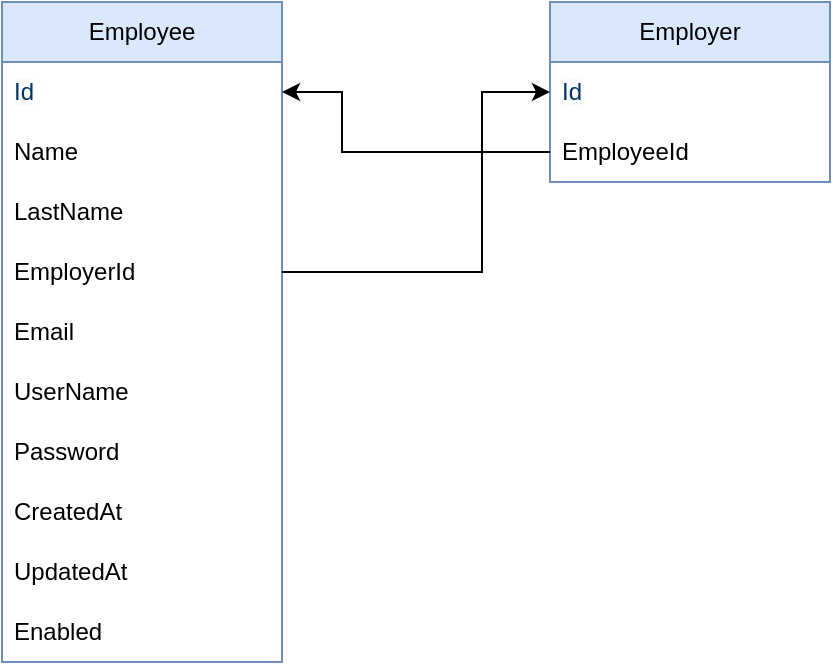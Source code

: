 <mxfile version="21.7.5" type="github">
  <diagram name="Page-1" id="nNG_6_WsMyUyyYK26ITY">
    <mxGraphModel dx="1434" dy="-342" grid="1" gridSize="10" guides="1" tooltips="1" connect="1" arrows="1" fold="1" page="1" pageScale="1" pageWidth="827" pageHeight="1169" math="0" shadow="0">
      <root>
        <mxCell id="0" />
        <mxCell id="1" parent="0" />
        <mxCell id="cTG8TT-CYURO8lf3ZIvo-1" value="Employee" style="swimlane;fontStyle=0;childLayout=stackLayout;horizontal=1;startSize=30;horizontalStack=0;resizeParent=1;resizeParentMax=0;resizeLast=0;collapsible=1;marginBottom=0;whiteSpace=wrap;html=1;fillColor=#dae8fc;strokeColor=#6c8ebf;" parent="1" vertex="1">
          <mxGeometry y="1169" width="140" height="330" as="geometry" />
        </mxCell>
        <mxCell id="cTG8TT-CYURO8lf3ZIvo-2" value="&lt;span style=&quot;caret-color: rgb(0, 51, 102); color: rgb(0, 51, 102); font-family: Helvetica; font-size: 12px; font-style: normal; font-variant-caps: normal; font-weight: 400; letter-spacing: normal; text-align: left; text-indent: 0px; text-transform: none; word-spacing: 0px; -webkit-text-stroke-width: 0px; background-color: rgb(251, 251, 251); text-decoration: none; float: none; display: inline !important;&quot;&gt;Id&lt;/span&gt;" style="text;strokeColor=none;fillColor=none;align=left;verticalAlign=middle;spacingLeft=4;spacingRight=4;overflow=hidden;points=[[0,0.5],[1,0.5]];portConstraint=eastwest;rotatable=0;whiteSpace=wrap;html=1;" parent="cTG8TT-CYURO8lf3ZIvo-1" vertex="1">
          <mxGeometry y="30" width="140" height="30" as="geometry" />
        </mxCell>
        <mxCell id="cTG8TT-CYURO8lf3ZIvo-3" value="Name" style="text;strokeColor=none;fillColor=none;align=left;verticalAlign=middle;spacingLeft=4;spacingRight=4;overflow=hidden;points=[[0,0.5],[1,0.5]];portConstraint=eastwest;rotatable=0;whiteSpace=wrap;html=1;" parent="cTG8TT-CYURO8lf3ZIvo-1" vertex="1">
          <mxGeometry y="60" width="140" height="30" as="geometry" />
        </mxCell>
        <mxCell id="cTG8TT-CYURO8lf3ZIvo-10" value="LastName" style="text;strokeColor=none;fillColor=none;align=left;verticalAlign=middle;spacingLeft=4;spacingRight=4;overflow=hidden;points=[[0,0.5],[1,0.5]];portConstraint=eastwest;rotatable=0;whiteSpace=wrap;html=1;" parent="cTG8TT-CYURO8lf3ZIvo-1" vertex="1">
          <mxGeometry y="90" width="140" height="30" as="geometry" />
        </mxCell>
        <mxCell id="L-eRA7AMZkqvjGthpw2u-2" value="EmployerId" style="text;strokeColor=none;fillColor=none;align=left;verticalAlign=middle;spacingLeft=4;spacingRight=4;overflow=hidden;points=[[0,0.5],[1,0.5]];portConstraint=eastwest;rotatable=0;whiteSpace=wrap;html=1;" vertex="1" parent="cTG8TT-CYURO8lf3ZIvo-1">
          <mxGeometry y="120" width="140" height="30" as="geometry" />
        </mxCell>
        <mxCell id="cTG8TT-CYURO8lf3ZIvo-7" value="Email" style="text;strokeColor=none;fillColor=none;align=left;verticalAlign=middle;spacingLeft=4;spacingRight=4;overflow=hidden;points=[[0,0.5],[1,0.5]];portConstraint=eastwest;rotatable=0;whiteSpace=wrap;html=1;" parent="cTG8TT-CYURO8lf3ZIvo-1" vertex="1">
          <mxGeometry y="150" width="140" height="30" as="geometry" />
        </mxCell>
        <mxCell id="cTG8TT-CYURO8lf3ZIvo-8" value="UserName" style="text;strokeColor=none;fillColor=none;align=left;verticalAlign=middle;spacingLeft=4;spacingRight=4;overflow=hidden;points=[[0,0.5],[1,0.5]];portConstraint=eastwest;rotatable=0;whiteSpace=wrap;html=1;" parent="cTG8TT-CYURO8lf3ZIvo-1" vertex="1">
          <mxGeometry y="180" width="140" height="30" as="geometry" />
        </mxCell>
        <mxCell id="cTG8TT-CYURO8lf3ZIvo-11" value="Password" style="text;strokeColor=none;fillColor=none;align=left;verticalAlign=middle;spacingLeft=4;spacingRight=4;overflow=hidden;points=[[0,0.5],[1,0.5]];portConstraint=eastwest;rotatable=0;whiteSpace=wrap;html=1;" parent="cTG8TT-CYURO8lf3ZIvo-1" vertex="1">
          <mxGeometry y="210" width="140" height="30" as="geometry" />
        </mxCell>
        <mxCell id="cTG8TT-CYURO8lf3ZIvo-15" value="CreatedAt" style="text;strokeColor=none;fillColor=none;align=left;verticalAlign=middle;spacingLeft=4;spacingRight=4;overflow=hidden;points=[[0,0.5],[1,0.5]];portConstraint=eastwest;rotatable=0;whiteSpace=wrap;html=1;" parent="cTG8TT-CYURO8lf3ZIvo-1" vertex="1">
          <mxGeometry y="240" width="140" height="30" as="geometry" />
        </mxCell>
        <mxCell id="cTG8TT-CYURO8lf3ZIvo-12" value="UpdatedAt" style="text;strokeColor=none;fillColor=none;align=left;verticalAlign=middle;spacingLeft=4;spacingRight=4;overflow=hidden;points=[[0,0.5],[1,0.5]];portConstraint=eastwest;rotatable=0;whiteSpace=wrap;html=1;" parent="cTG8TT-CYURO8lf3ZIvo-1" vertex="1">
          <mxGeometry y="270" width="140" height="30" as="geometry" />
        </mxCell>
        <mxCell id="cTG8TT-CYURO8lf3ZIvo-13" value="Enabled" style="text;strokeColor=none;fillColor=none;align=left;verticalAlign=middle;spacingLeft=4;spacingRight=4;overflow=hidden;points=[[0,0.5],[1,0.5]];portConstraint=eastwest;rotatable=0;whiteSpace=wrap;html=1;" parent="cTG8TT-CYURO8lf3ZIvo-1" vertex="1">
          <mxGeometry y="300" width="140" height="30" as="geometry" />
        </mxCell>
        <mxCell id="cTG8TT-CYURO8lf3ZIvo-25" value="Employer" style="swimlane;fontStyle=0;childLayout=stackLayout;horizontal=1;startSize=30;horizontalStack=0;resizeParent=1;resizeParentMax=0;resizeLast=0;collapsible=1;marginBottom=0;whiteSpace=wrap;html=1;fillColor=#dae8fc;strokeColor=#6c8ebf;" parent="1" vertex="1">
          <mxGeometry x="274" y="1169" width="140" height="90" as="geometry" />
        </mxCell>
        <mxCell id="cTG8TT-CYURO8lf3ZIvo-26" value="&lt;span style=&quot;caret-color: rgb(0, 51, 102); color: rgb(0, 51, 102); font-family: Helvetica; font-size: 12px; font-style: normal; font-variant-caps: normal; font-weight: 400; letter-spacing: normal; text-align: left; text-indent: 0px; text-transform: none; word-spacing: 0px; -webkit-text-stroke-width: 0px; background-color: rgb(251, 251, 251); text-decoration: none; float: none; display: inline !important;&quot;&gt;Id&lt;/span&gt;" style="text;strokeColor=none;fillColor=none;align=left;verticalAlign=middle;spacingLeft=4;spacingRight=4;overflow=hidden;points=[[0,0.5],[1,0.5]];portConstraint=eastwest;rotatable=0;whiteSpace=wrap;html=1;" parent="cTG8TT-CYURO8lf3ZIvo-25" vertex="1">
          <mxGeometry y="30" width="140" height="30" as="geometry" />
        </mxCell>
        <mxCell id="cTG8TT-CYURO8lf3ZIvo-27" value="EmployeeId" style="text;strokeColor=none;fillColor=none;align=left;verticalAlign=middle;spacingLeft=4;spacingRight=4;overflow=hidden;points=[[0,0.5],[1,0.5]];portConstraint=eastwest;rotatable=0;whiteSpace=wrap;html=1;" parent="cTG8TT-CYURO8lf3ZIvo-25" vertex="1">
          <mxGeometry y="60" width="140" height="30" as="geometry" />
        </mxCell>
        <mxCell id="L-eRA7AMZkqvjGthpw2u-1" style="edgeStyle=orthogonalEdgeStyle;rounded=0;orthogonalLoop=1;jettySize=auto;html=1;entryX=1;entryY=0.5;entryDx=0;entryDy=0;" edge="1" parent="1" source="cTG8TT-CYURO8lf3ZIvo-27" target="cTG8TT-CYURO8lf3ZIvo-2">
          <mxGeometry relative="1" as="geometry">
            <Array as="points">
              <mxPoint x="170" y="1244" />
              <mxPoint x="170" y="1214" />
            </Array>
          </mxGeometry>
        </mxCell>
        <mxCell id="L-eRA7AMZkqvjGthpw2u-3" style="edgeStyle=orthogonalEdgeStyle;rounded=0;orthogonalLoop=1;jettySize=auto;html=1;entryX=0;entryY=0.5;entryDx=0;entryDy=0;" edge="1" parent="1" source="L-eRA7AMZkqvjGthpw2u-2" target="cTG8TT-CYURO8lf3ZIvo-26">
          <mxGeometry relative="1" as="geometry">
            <Array as="points">
              <mxPoint x="240" y="1304" />
              <mxPoint x="240" y="1214" />
            </Array>
          </mxGeometry>
        </mxCell>
      </root>
    </mxGraphModel>
  </diagram>
</mxfile>
